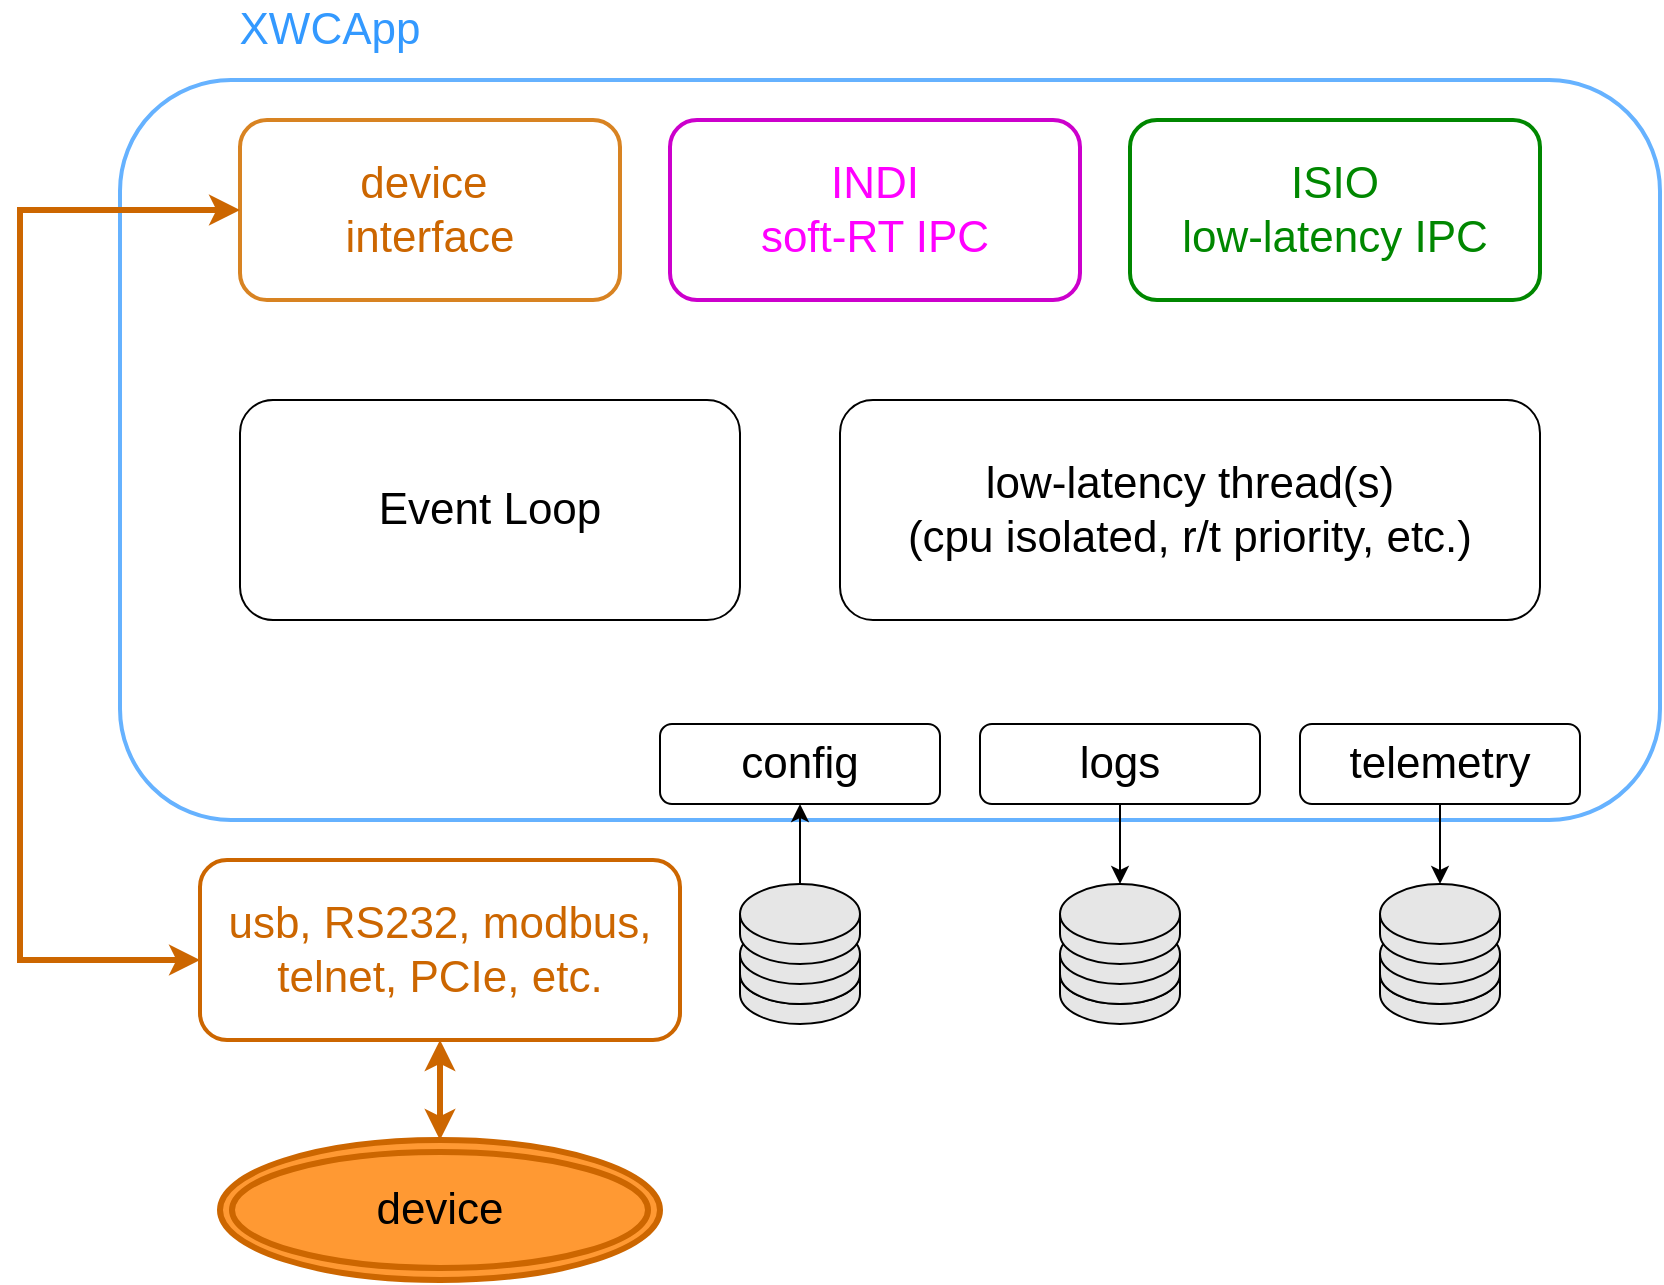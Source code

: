 <mxfile>
    <diagram name="Page-1" id="iFuYT253LAI2cr_2TafU">
        <mxGraphModel dx="2246" dy="1006" grid="0" gridSize="10" guides="1" tooltips="1" connect="1" arrows="1" fold="1" page="1" pageScale="1" pageWidth="850" pageHeight="1100" background="#ffffff" math="0" shadow="0">
            <root>
                <mxCell id="0"/>
                <mxCell id="1" parent="0"/>
                <mxCell id="8" value="" style="group" vertex="1" connectable="0" parent="1">
                    <mxGeometry x="-838" y="19" width="820" height="640" as="geometry"/>
                </mxCell>
                <mxCell id="umGk_1h2bwM0Oz5YRKmP-20" value="" style="shape=cylinder3;whiteSpace=wrap;html=1;boundedLbl=1;backgroundOutline=1;size=15;container=0;fontSize=22;fillColor=#E6E6E6;strokeColor=#000000;fillStyle=solid;" parent="8" vertex="1">
                    <mxGeometry x="360" y="472" width="60" height="40" as="geometry"/>
                </mxCell>
                <mxCell id="umGk_1h2bwM0Oz5YRKmP-2" value="" style="rounded=1;whiteSpace=wrap;html=1;strokeWidth=2;strokeColor=#66B2FF;container=0;fillColor=none;fontSize=22;" parent="8" vertex="1">
                    <mxGeometry x="50" y="40" width="770" height="370" as="geometry"/>
                </mxCell>
                <mxCell id="umGk_1h2bwM0Oz5YRKmP-3" value="&lt;font color=&quot;#cc6600&quot; style=&quot;font-size: 22px;&quot;&gt;device&amp;nbsp;&lt;/font&gt;&lt;div style=&quot;font-size: 22px;&quot;&gt;&lt;font color=&quot;#cc6600&quot; style=&quot;font-size: 22px;&quot;&gt;interface&lt;/font&gt;&lt;/div&gt;" style="rounded=1;whiteSpace=wrap;html=1;strokeColor=#d88322;strokeWidth=2;container=0;fontSize=22;fillColor=none;" parent="8" vertex="1">
                    <mxGeometry x="110" y="60" width="190" height="90" as="geometry"/>
                </mxCell>
                <mxCell id="umGk_1h2bwM0Oz5YRKmP-4" value="&lt;span style=&quot;font-size: 22px;&quot;&gt;&lt;font color=&quot;#ff00ff&quot; style=&quot;font-size: 22px;&quot;&gt;INDI&lt;/font&gt;&lt;/span&gt;&lt;div style=&quot;font-size: 22px;&quot;&gt;&lt;span style=&quot;font-size: 22px;&quot;&gt;&lt;font color=&quot;#ff00ff&quot; style=&quot;font-size: 22px;&quot;&gt;soft-RT IPC&lt;/font&gt;&lt;/span&gt;&lt;/div&gt;" style="rounded=1;whiteSpace=wrap;html=1;strokeColor=#CC00CC;strokeWidth=2;container=0;fontSize=22;fillColor=none;" parent="8" vertex="1">
                    <mxGeometry x="325" y="60" width="205" height="90" as="geometry"/>
                </mxCell>
                <mxCell id="umGk_1h2bwM0Oz5YRKmP-5" value="&lt;span style=&quot;font-size: 22px;&quot;&gt;&lt;font style=&quot;font-size: 22px;&quot;&gt;ISIO&lt;/font&gt;&lt;/span&gt;&lt;div style=&quot;font-size: 22px;&quot;&gt;&lt;span style=&quot;font-size: 22px;&quot;&gt;&lt;font style=&quot;font-size: 22px;&quot;&gt;low-latency IPC&lt;/font&gt;&lt;/span&gt;&lt;/div&gt;" style="rounded=1;whiteSpace=wrap;html=1;strokeColor=#008700;strokeWidth=2;container=0;fontSize=22;fillColor=none;fontColor=#008700;" parent="8" vertex="1">
                    <mxGeometry x="555" y="60" width="205" height="90" as="geometry"/>
                </mxCell>
                <mxCell id="umGk_1h2bwM0Oz5YRKmP-7" value="&lt;font style=&quot;font-size: 22px;&quot;&gt;Event Loop&lt;/font&gt;" style="rounded=1;whiteSpace=wrap;html=1;container=0;fontSize=22;fillColor=none;fontColor=#000000;strokeColor=#000000;" parent="8" vertex="1">
                    <mxGeometry x="110" y="200" width="250" height="110" as="geometry"/>
                </mxCell>
                <mxCell id="umGk_1h2bwM0Oz5YRKmP-8" value="&lt;font style=&quot;font-size: 22px;&quot;&gt;low-latency thread(s)&lt;/font&gt;&lt;div style=&quot;font-size: 22px;&quot;&gt;&lt;font style=&quot;font-size: 22px;&quot;&gt;(cpu isolated, r/t priority, etc.)&lt;/font&gt;&lt;/div&gt;" style="rounded=1;whiteSpace=wrap;html=1;container=0;fontSize=22;fillColor=none;fontColor=#000000;strokeColor=#000000;" parent="8" vertex="1">
                    <mxGeometry x="410" y="200" width="350" height="110" as="geometry"/>
                </mxCell>
                <mxCell id="umGk_1h2bwM0Oz5YRKmP-10" value="&lt;font style=&quot;font-size: 22px;&quot;&gt;usb, RS232, modbus, telnet, PCIe, etc.&lt;/font&gt;" style="rounded=1;whiteSpace=wrap;html=1;strokeColor=#CC6600;strokeWidth=2;fontColor=#CC6600;container=0;fontSize=22;fillColor=none;" parent="8" vertex="1">
                    <mxGeometry x="90" y="430" width="240" height="90" as="geometry"/>
                </mxCell>
                <mxCell id="umGk_1h2bwM0Oz5YRKmP-12" value="" style="endArrow=classic;startArrow=classic;html=1;rounded=0;entryX=0;entryY=0.5;entryDx=0;entryDy=0;strokeColor=#CC6600;strokeWidth=3;fontSize=22;" parent="8" target="umGk_1h2bwM0Oz5YRKmP-3" edge="1">
                    <mxGeometry width="50" height="50" relative="1" as="geometry">
                        <mxPoint x="90" y="480" as="sourcePoint"/>
                        <mxPoint x="510" y="120" as="targetPoint"/>
                        <Array as="points">
                            <mxPoint y="480"/>
                            <mxPoint y="105"/>
                        </Array>
                    </mxGeometry>
                </mxCell>
                <mxCell id="umGk_1h2bwM0Oz5YRKmP-15" value="&lt;font style=&quot;font-size: 22px;&quot;&gt;config&lt;/font&gt;" style="rounded=1;whiteSpace=wrap;html=1;container=0;fontSize=22;fillColor=none;strokeColor=#000000;fontColor=#000000;" parent="8" vertex="1">
                    <mxGeometry x="320" y="362" width="140" height="40" as="geometry"/>
                </mxCell>
                <mxCell id="umGk_1h2bwM0Oz5YRKmP-16" value="logs" style="rounded=1;whiteSpace=wrap;html=1;container=0;fontSize=22;fillColor=none;strokeColor=#000000;fontColor=#000000;" parent="8" vertex="1">
                    <mxGeometry x="480" y="362" width="140" height="40" as="geometry"/>
                </mxCell>
                <mxCell id="umGk_1h2bwM0Oz5YRKmP-17" value="&lt;span style=&quot;font-size: 22px;&quot;&gt;telemetry&lt;/span&gt;" style="rounded=1;whiteSpace=wrap;html=1;container=0;fontSize=22;fillColor=none;strokeColor=#000000;fontColor=#000000;" parent="8" vertex="1">
                    <mxGeometry x="640" y="362" width="140" height="40" as="geometry"/>
                </mxCell>
                <mxCell id="umGk_1h2bwM0Oz5YRKmP-19" value="" style="shape=cylinder3;whiteSpace=wrap;html=1;boundedLbl=1;backgroundOutline=1;size=15;container=0;fontSize=22;fillColor=#E6E6E6;strokeColor=#000000;fillStyle=solid;" parent="8" vertex="1">
                    <mxGeometry x="360" y="462" width="60" height="40" as="geometry"/>
                </mxCell>
                <mxCell id="umGk_1h2bwM0Oz5YRKmP-18" value="" style="shape=cylinder3;whiteSpace=wrap;html=1;boundedLbl=1;backgroundOutline=1;size=15;container=0;fontSize=22;fillColor=#E6E6E6;strokeColor=#000000;fillStyle=solid;" parent="8" vertex="1">
                    <mxGeometry x="360" y="442" width="60" height="40" as="geometry"/>
                </mxCell>
                <mxCell id="umGk_1h2bwM0Oz5YRKmP-21" value="" style="shape=cylinder3;whiteSpace=wrap;html=1;boundedLbl=1;backgroundOutline=1;size=15;container=0;fontSize=22;fillColor=#E6E6E6;strokeColor=#000000;fillStyle=solid;" parent="8" vertex="1">
                    <mxGeometry x="520" y="472" width="60" height="40" as="geometry"/>
                </mxCell>
                <mxCell id="umGk_1h2bwM0Oz5YRKmP-22" value="" style="shape=cylinder3;whiteSpace=wrap;html=1;boundedLbl=1;backgroundOutline=1;size=15;container=0;fontSize=22;fillColor=#E6E6E6;strokeColor=#000000;fillStyle=solid;" parent="8" vertex="1">
                    <mxGeometry x="520" y="462" width="60" height="40" as="geometry"/>
                </mxCell>
                <mxCell id="umGk_1h2bwM0Oz5YRKmP-24" value="" style="shape=cylinder3;whiteSpace=wrap;html=1;boundedLbl=1;backgroundOutline=1;size=15;container=0;fontSize=22;fillColor=#E6E6E6;strokeColor=#000000;fillStyle=solid;" parent="8" vertex="1">
                    <mxGeometry x="680" y="472" width="60" height="40" as="geometry"/>
                </mxCell>
                <mxCell id="umGk_1h2bwM0Oz5YRKmP-25" value="" style="shape=cylinder3;whiteSpace=wrap;html=1;boundedLbl=1;backgroundOutline=1;size=15;container=0;fontSize=22;fillColor=#E6E6E6;strokeColor=#000000;fillStyle=solid;" parent="8" vertex="1">
                    <mxGeometry x="680" y="462" width="60" height="40" as="geometry"/>
                </mxCell>
                <mxCell id="umGk_1h2bwM0Oz5YRKmP-26" value="" style="shape=cylinder3;whiteSpace=wrap;html=1;boundedLbl=1;backgroundOutline=1;size=15;container=0;fontSize=22;fillColor=#E6E6E6;strokeColor=#000000;fillStyle=solid;" parent="8" vertex="1">
                    <mxGeometry x="680" y="442" width="60" height="40" as="geometry"/>
                </mxCell>
                <mxCell id="umGk_1h2bwM0Oz5YRKmP-27" value="" style="endArrow=classic;html=1;rounded=0;exitX=0.5;exitY=0;exitDx=0;exitDy=0;exitPerimeter=0;entryX=0.5;entryY=1;entryDx=0;entryDy=0;fontSize=22;strokeColor=#000000;" parent="8" source="umGk_1h2bwM0Oz5YRKmP-18" target="umGk_1h2bwM0Oz5YRKmP-15" edge="1">
                    <mxGeometry width="50" height="50" relative="1" as="geometry">
                        <mxPoint x="680" y="122" as="sourcePoint"/>
                        <mxPoint x="730" y="72" as="targetPoint"/>
                    </mxGeometry>
                </mxCell>
                <mxCell id="umGk_1h2bwM0Oz5YRKmP-28" value="" style="endArrow=classic;html=1;rounded=0;exitX=0.5;exitY=1;exitDx=0;exitDy=0;entryX=0.5;entryY=0;entryDx=0;entryDy=0;entryPerimeter=0;fontSize=22;strokeColor=#000000;" parent="8" source="umGk_1h2bwM0Oz5YRKmP-16" edge="1">
                    <mxGeometry width="50" height="50" relative="1" as="geometry">
                        <mxPoint x="400" y="452" as="sourcePoint"/>
                        <mxPoint x="550" y="442" as="targetPoint"/>
                    </mxGeometry>
                </mxCell>
                <mxCell id="umGk_1h2bwM0Oz5YRKmP-29" value="" style="endArrow=classic;html=1;rounded=0;exitX=0.5;exitY=1;exitDx=0;exitDy=0;entryX=0.5;entryY=0;entryDx=0;entryDy=0;entryPerimeter=0;fontSize=22;strokeColor=#000000;" parent="8" source="umGk_1h2bwM0Oz5YRKmP-17" target="umGk_1h2bwM0Oz5YRKmP-26" edge="1">
                    <mxGeometry width="50" height="50" relative="1" as="geometry">
                        <mxPoint x="680" y="122" as="sourcePoint"/>
                        <mxPoint x="710" y="432" as="targetPoint"/>
                    </mxGeometry>
                </mxCell>
                <mxCell id="umGk_1h2bwM0Oz5YRKmP-30" value="XWCApp" style="text;html=1;align=center;verticalAlign=middle;whiteSpace=wrap;rounded=0;fontSize=22;fontColor=#3399FF;container=0;" parent="8" vertex="1">
                    <mxGeometry x="100" width="110" height="30" as="geometry"/>
                </mxCell>
                <mxCell id="6" value="" style="shape=cylinder3;whiteSpace=wrap;html=1;boundedLbl=1;backgroundOutline=1;size=15;container=0;fontSize=22;fillColor=#E6E6E6;strokeColor=#000000;fillStyle=solid;" vertex="1" parent="8">
                    <mxGeometry x="520" y="442" width="60" height="40" as="geometry"/>
                </mxCell>
                <mxCell id="7" value="device" style="ellipse;shape=doubleEllipse;whiteSpace=wrap;html=1;fillColor=#FF9933;fillStyle=solid;fontSize=22;fontColor=#000000;strokeWidth=3;strokeColor=#CC6600;" vertex="1" parent="8">
                    <mxGeometry x="100" y="570" width="220" height="70" as="geometry"/>
                </mxCell>
                <mxCell id="umGk_1h2bwM0Oz5YRKmP-13" value="" style="endArrow=classic;startArrow=classic;html=1;rounded=0;entryX=0.5;entryY=1;entryDx=0;entryDy=0;fontColor=#000000;strokeColor=#CC6600;strokeWidth=3;labelBackgroundColor=none;fontSize=22;exitX=0.5;exitY=0;exitDx=0;exitDy=0;" parent="8" source="7" target="umGk_1h2bwM0Oz5YRKmP-10" edge="1">
                    <mxGeometry width="50" height="50" relative="1" as="geometry">
                        <mxPoint x="270" y="560" as="sourcePoint"/>
                        <mxPoint x="510" y="120" as="targetPoint"/>
                    </mxGeometry>
                </mxCell>
            </root>
        </mxGraphModel>
    </diagram>
</mxfile>
